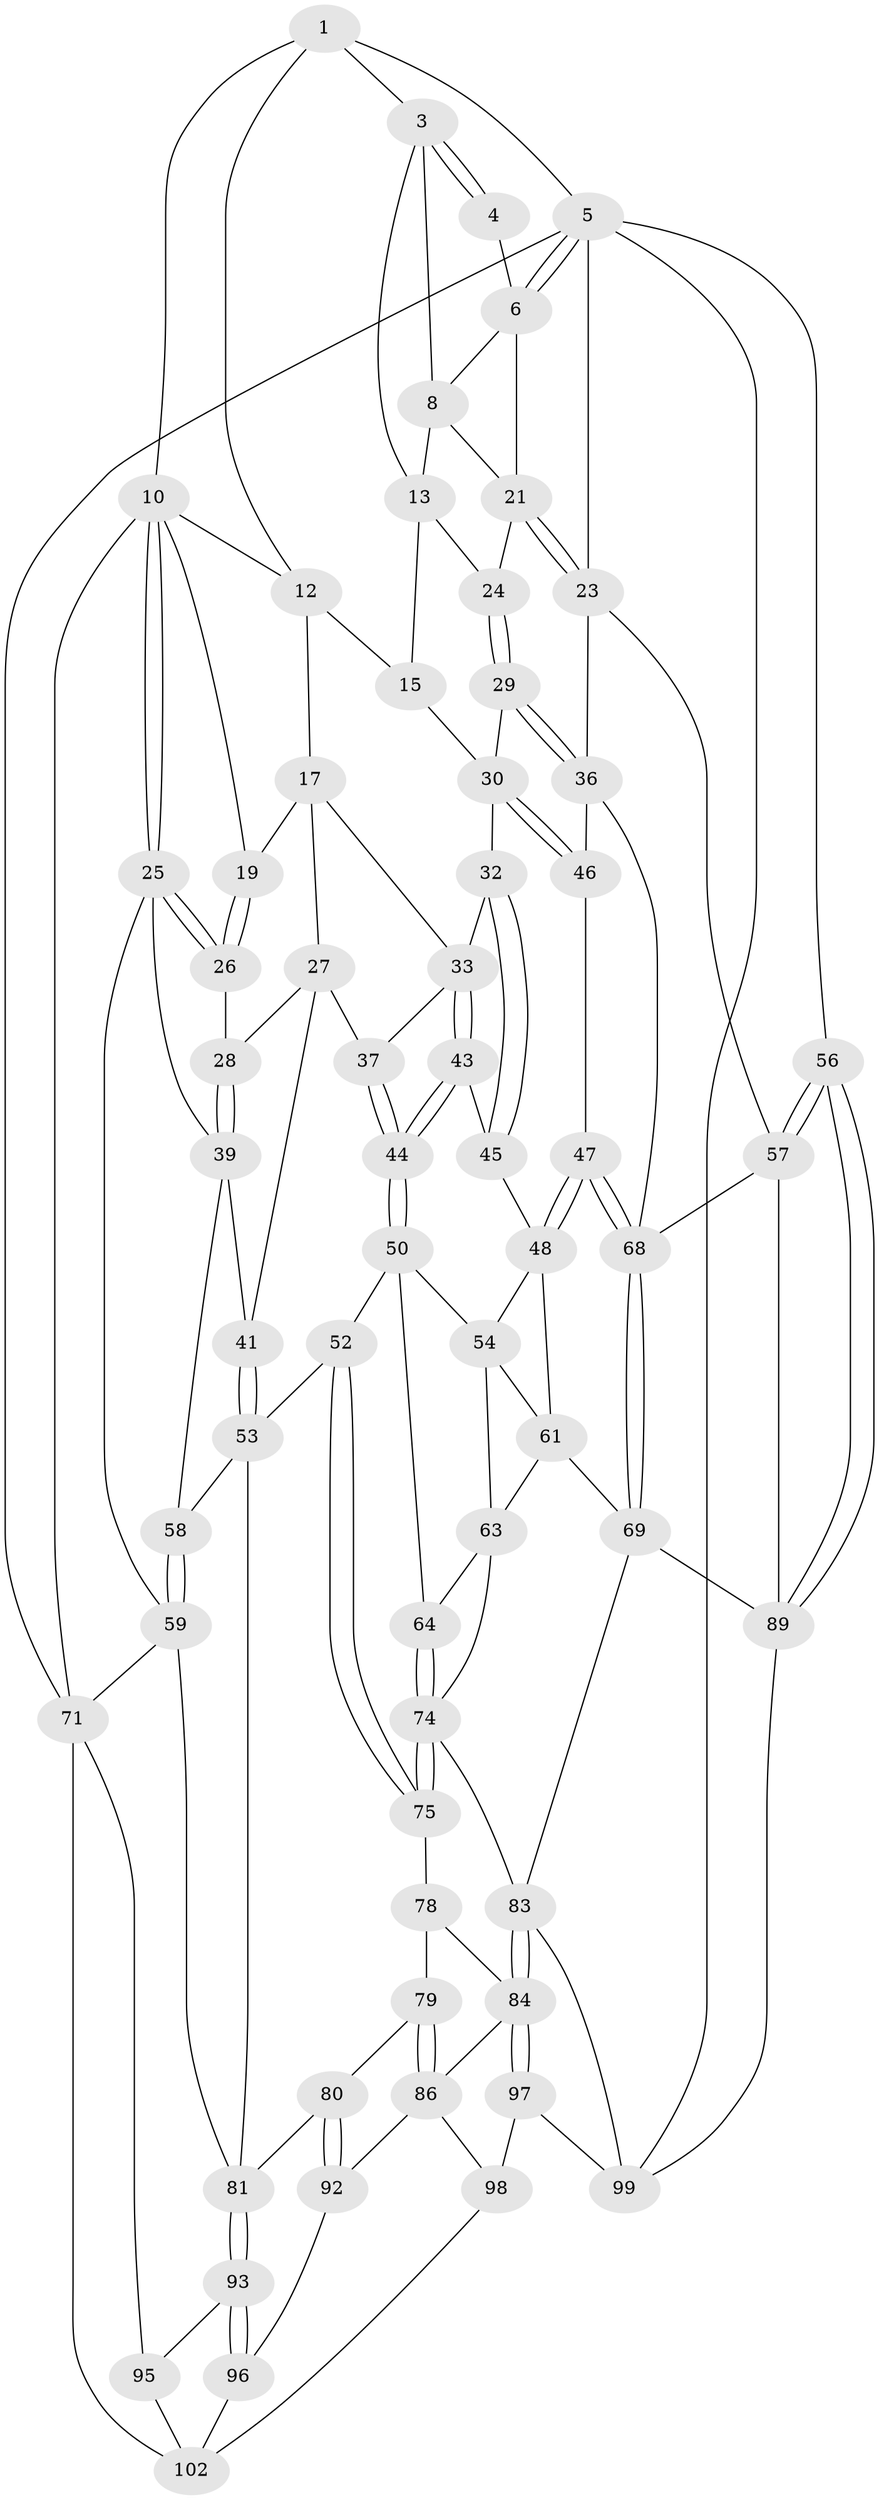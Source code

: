 // Generated by graph-tools (version 1.1) at 2025/52/02/27/25 19:52:38]
// undirected, 65 vertices, 148 edges
graph export_dot {
graph [start="1"]
  node [color=gray90,style=filled];
  1 [pos="+0.8693126087439486+0",super="+2"];
  3 [pos="+0.6908381007246475+0.09991623710322824",super="+9"];
  4 [pos="+0.8515886021973809+0.08636308781309783"];
  5 [pos="+1+0.1685951357362984",super="+55"];
  6 [pos="+0.8575832612285953+0.09841742793414088",super="+7"];
  8 [pos="+0.8281432672795578+0.17697884716014853",super="+20"];
  10 [pos="+0+0",super="+11"];
  12 [pos="+0.48450326390039117+0",super="+16"];
  13 [pos="+0.6907395801299708+0.2250374062888483",super="+14"];
  15 [pos="+0.63146999383448+0.27996012355196576"];
  17 [pos="+0.42692981184554357+0.22118556527565322",super="+18"];
  19 [pos="+0.1551795860829172+0.18565926434428015"];
  21 [pos="+0.8999640786462704+0.25070596949110585",super="+22"];
  23 [pos="+1+0.2609454740131326",super="+35"];
  24 [pos="+0.813704286436536+0.3350998872235139"];
  25 [pos="+0+0.07138253971539904",super="+40"];
  26 [pos="+0+0.19036588964003692"];
  27 [pos="+0.19233913096206745+0.37919063565883376",super="+38"];
  28 [pos="+0.09934453770079656+0.40772853360246786"];
  29 [pos="+0.8059242301270328+0.4777410840069661"];
  30 [pos="+0.7956009327819498+0.4827529631970593",super="+31"];
  32 [pos="+0.6186369405081324+0.4379368217545623"];
  33 [pos="+0.474292529997883+0.40508961004375704",super="+34"];
  36 [pos="+1+0.5239195263464834",super="+60"];
  37 [pos="+0.34385388774938375+0.44545934400053466"];
  39 [pos="+0.03822007666459905+0.4933090742078419",super="+42"];
  41 [pos="+0.1860132717793265+0.5996865755680192"];
  43 [pos="+0.506558199337693+0.530311119026991"];
  44 [pos="+0.410848702686516+0.5789404847377756"];
  45 [pos="+0.5694040018764603+0.5454130755560078"];
  46 [pos="+0.7541851869300433+0.5794127904857331"];
  47 [pos="+0.687072218930785+0.6446343057520196"];
  48 [pos="+0.6063200263370286+0.6287021895188729",super="+49"];
  50 [pos="+0.41052864477040363+0.5902045385985468",super="+51"];
  52 [pos="+0.3116672792553632+0.6870281469043243"];
  53 [pos="+0.1955018602854069+0.6393028844324435",super="+65"];
  54 [pos="+0.46375412344954486+0.6018927995116805",super="+62"];
  56 [pos="+1+0.9187461893420494"];
  57 [pos="+1+0.7774832564651225",super="+77"];
  58 [pos="+0.025237178897036975+0.6612964857910258"];
  59 [pos="+0+0.6453756922497826",super="+70"];
  61 [pos="+0.5722825342383105+0.6581570677846781",super="+66"];
  63 [pos="+0.4039999242607716+0.674739451454098",super="+67"];
  64 [pos="+0.39923056705209936+0.6725082930854125"];
  68 [pos="+0.7216836963624328+0.8334680974753472",super="+73"];
  69 [pos="+0.7058968670096184+0.8711527648508937",super="+87"];
  71 [pos="+0+0.8535221212438212",super="+72"];
  74 [pos="+0.41319125695937114+0.8138805865424088",super="+76"];
  75 [pos="+0.3108980070563479+0.7415912473383459"];
  78 [pos="+0.3108598894129774+0.7417438234410679"];
  79 [pos="+0.2897654202738193+0.7723359665036399"];
  80 [pos="+0.19055746057526984+0.8452344134984604"];
  81 [pos="+0.15149941868039998+0.8322117695697627",super="+82"];
  83 [pos="+0.43559612643557233+0.8694135827516979",super="+88"];
  84 [pos="+0.42558477493479535+0.8751872866312596",super="+85"];
  86 [pos="+0.30021732726709954+0.8906633128043686",super="+91"];
  89 [pos="+0.9165666579450455+0.8995643779321174",super="+90"];
  92 [pos="+0.2655120621819443+0.9102128412885729"];
  93 [pos="+0.1203238337781171+0.8902667499983659",super="+94"];
  95 [pos="+0.05645025083370306+0.919209212188315"];
  96 [pos="+0.19232145740042086+0.9642946660784001",super="+101"];
  97 [pos="+0.41509232113841127+0.9154769480090656",super="+100"];
  98 [pos="+0.31010975825698583+1",super="+104"];
  99 [pos="+0.6060004763597243+1",super="+105"];
  102 [pos="+0.10255077342393673+1",super="+103"];
  1 -- 5;
  1 -- 10;
  1 -- 3;
  1 -- 12;
  3 -- 4;
  3 -- 4;
  3 -- 8;
  3 -- 13;
  4 -- 6;
  5 -- 6;
  5 -- 6;
  5 -- 23;
  5 -- 56;
  5 -- 99;
  5 -- 71;
  6 -- 8;
  6 -- 21;
  8 -- 21;
  8 -- 13;
  10 -- 25;
  10 -- 25;
  10 -- 19;
  10 -- 12;
  10 -- 71;
  12 -- 17;
  12 -- 15;
  13 -- 24;
  13 -- 15;
  15 -- 30;
  17 -- 33;
  17 -- 19;
  17 -- 27;
  19 -- 26;
  19 -- 26;
  21 -- 23;
  21 -- 23;
  21 -- 24;
  23 -- 57;
  23 -- 36;
  24 -- 29;
  24 -- 29;
  25 -- 26;
  25 -- 26;
  25 -- 59;
  25 -- 39;
  26 -- 28;
  27 -- 28;
  27 -- 41;
  27 -- 37;
  28 -- 39;
  28 -- 39;
  29 -- 30;
  29 -- 36;
  29 -- 36;
  30 -- 46;
  30 -- 46;
  30 -- 32;
  32 -- 33;
  32 -- 45;
  32 -- 45;
  33 -- 43;
  33 -- 43;
  33 -- 37;
  36 -- 46;
  36 -- 68;
  37 -- 44;
  37 -- 44;
  39 -- 41;
  39 -- 58;
  41 -- 53;
  41 -- 53;
  43 -- 44;
  43 -- 44;
  43 -- 45;
  44 -- 50;
  44 -- 50;
  45 -- 48;
  46 -- 47;
  47 -- 48;
  47 -- 48;
  47 -- 68;
  47 -- 68;
  48 -- 61;
  48 -- 54;
  50 -- 54;
  50 -- 64;
  50 -- 52;
  52 -- 53;
  52 -- 75;
  52 -- 75;
  53 -- 58;
  53 -- 81;
  54 -- 61;
  54 -- 63;
  56 -- 57;
  56 -- 57;
  56 -- 89;
  56 -- 89;
  57 -- 89;
  57 -- 68;
  58 -- 59;
  58 -- 59;
  59 -- 71;
  59 -- 81;
  61 -- 69;
  61 -- 63;
  63 -- 64;
  63 -- 74;
  64 -- 74;
  64 -- 74;
  68 -- 69;
  68 -- 69;
  69 -- 89;
  69 -- 83;
  71 -- 95;
  71 -- 102;
  74 -- 75;
  74 -- 75;
  74 -- 83;
  75 -- 78;
  78 -- 79;
  78 -- 84;
  79 -- 80;
  79 -- 86;
  79 -- 86;
  80 -- 81;
  80 -- 92;
  80 -- 92;
  81 -- 93;
  81 -- 93;
  83 -- 84;
  83 -- 84;
  83 -- 99;
  84 -- 97;
  84 -- 97;
  84 -- 86;
  86 -- 98;
  86 -- 92;
  89 -- 99;
  92 -- 96;
  93 -- 96 [weight=2];
  93 -- 96;
  93 -- 95;
  95 -- 102;
  96 -- 102;
  97 -- 98 [weight=2];
  97 -- 99;
  98 -- 102;
}
